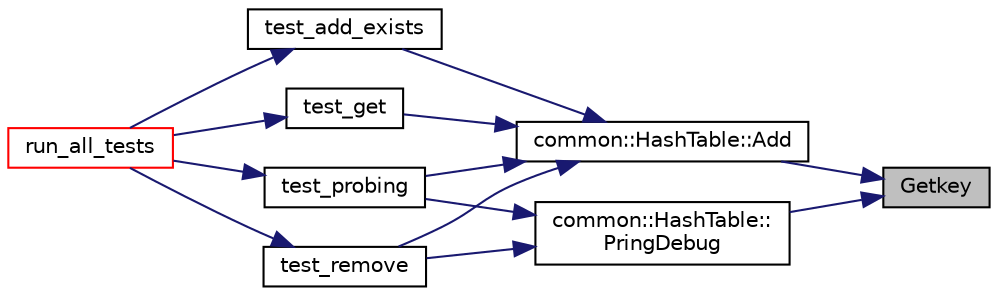 digraph "Getkey"
{
 // INTERACTIVE_SVG=YES
 // LATEX_PDF_SIZE
  bgcolor="transparent";
  edge [fontname="Helvetica",fontsize="10",labelfontname="Helvetica",labelfontsize="10"];
  node [fontname="Helvetica",fontsize="10",shape=record];
  rankdir="RL";
  Node1 [label="Getkey",height=0.2,width=0.4,color="black", fillcolor="grey75", style="filled", fontcolor="black",tooltip=" "];
  Node1 -> Node2 [dir="back",color="midnightblue",fontsize="10",style="solid",fontname="Helvetica"];
  Node2 [label="common::HashTable::Add",height=0.2,width=0.4,color="black",URL="$de/d4c/classcommon_1_1HashTable_a1f9d74426ead6df411fd1162a7389521.html#a1f9d74426ead6df411fd1162a7389521",tooltip="Brief function description here."];
  Node2 -> Node3 [dir="back",color="midnightblue",fontsize="10",style="solid",fontname="Helvetica"];
  Node3 [label="test_add_exists",height=0.2,width=0.4,color="black",URL="$d4/d9c/hash__table__tests_8cc_ae207a73fbaebdeb47d9a21e2c9bad021.html#ae207a73fbaebdeb47d9a21e2c9bad021",tooltip=" "];
  Node3 -> Node4 [dir="back",color="midnightblue",fontsize="10",style="solid",fontname="Helvetica"];
  Node4 [label="run_all_tests",height=0.2,width=0.4,color="red",URL="$d4/d9c/hash__table__tests_8cc_adf5fa5d1a8867dba73315c105f40b449.html#adf5fa5d1a8867dba73315c105f40b449",tooltip=" "];
  Node2 -> Node6 [dir="back",color="midnightblue",fontsize="10",style="solid",fontname="Helvetica"];
  Node6 [label="test_get",height=0.2,width=0.4,color="black",URL="$d4/d9c/hash__table__tests_8cc_a52c40e38fb822ad8803972493055abaf.html#a52c40e38fb822ad8803972493055abaf",tooltip=" "];
  Node6 -> Node4 [dir="back",color="midnightblue",fontsize="10",style="solid",fontname="Helvetica"];
  Node2 -> Node7 [dir="back",color="midnightblue",fontsize="10",style="solid",fontname="Helvetica"];
  Node7 [label="test_probing",height=0.2,width=0.4,color="black",URL="$d4/d9c/hash__table__tests_8cc_a30e225ab10fafd5b2befe84cb59ed57e.html#a30e225ab10fafd5b2befe84cb59ed57e",tooltip=" "];
  Node7 -> Node4 [dir="back",color="midnightblue",fontsize="10",style="solid",fontname="Helvetica"];
  Node2 -> Node8 [dir="back",color="midnightblue",fontsize="10",style="solid",fontname="Helvetica"];
  Node8 [label="test_remove",height=0.2,width=0.4,color="black",URL="$d4/d9c/hash__table__tests_8cc_a1da79732717337e8731f76c7a155c24a.html#a1da79732717337e8731f76c7a155c24a",tooltip=" "];
  Node8 -> Node4 [dir="back",color="midnightblue",fontsize="10",style="solid",fontname="Helvetica"];
  Node1 -> Node9 [dir="back",color="midnightblue",fontsize="10",style="solid",fontname="Helvetica"];
  Node9 [label="common::HashTable::\lPringDebug",height=0.2,width=0.4,color="black",URL="$de/d4c/classcommon_1_1HashTable_ad4be3369313a7d7d22098510b1ab0c84.html#ad4be3369313a7d7d22098510b1ab0c84",tooltip=" "];
  Node9 -> Node7 [dir="back",color="midnightblue",fontsize="10",style="solid",fontname="Helvetica"];
  Node9 -> Node8 [dir="back",color="midnightblue",fontsize="10",style="solid",fontname="Helvetica"];
}
